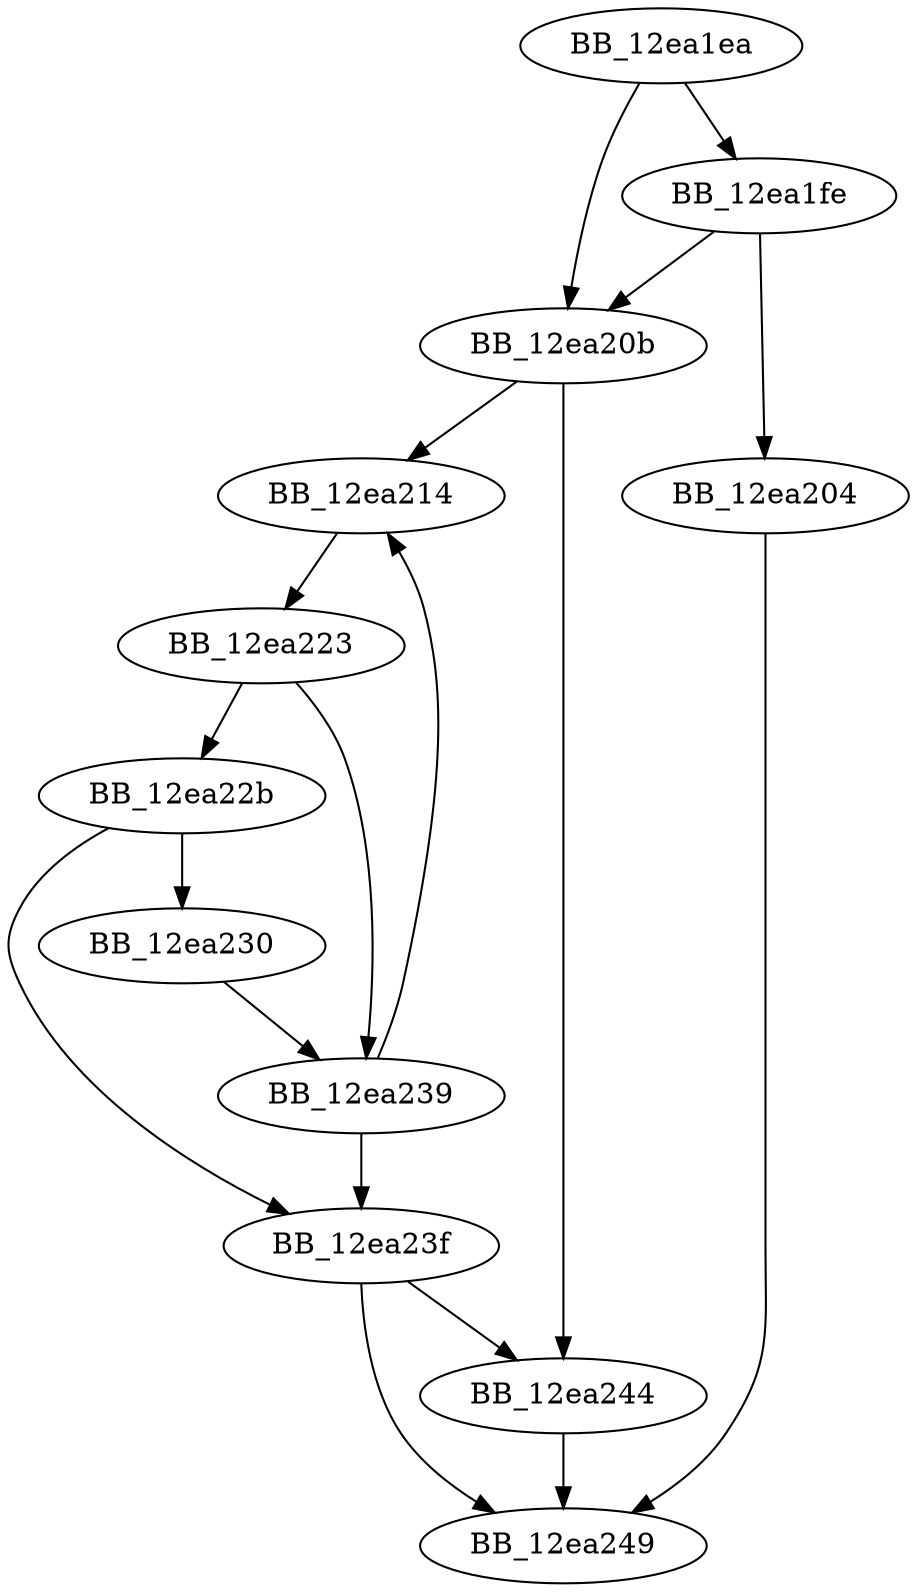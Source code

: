 DiGraph _write_string_0{
BB_12ea1ea->BB_12ea1fe
BB_12ea1ea->BB_12ea20b
BB_12ea1fe->BB_12ea204
BB_12ea1fe->BB_12ea20b
BB_12ea204->BB_12ea249
BB_12ea20b->BB_12ea214
BB_12ea20b->BB_12ea244
BB_12ea214->BB_12ea223
BB_12ea223->BB_12ea22b
BB_12ea223->BB_12ea239
BB_12ea22b->BB_12ea230
BB_12ea22b->BB_12ea23f
BB_12ea230->BB_12ea239
BB_12ea239->BB_12ea214
BB_12ea239->BB_12ea23f
BB_12ea23f->BB_12ea244
BB_12ea23f->BB_12ea249
BB_12ea244->BB_12ea249
}
